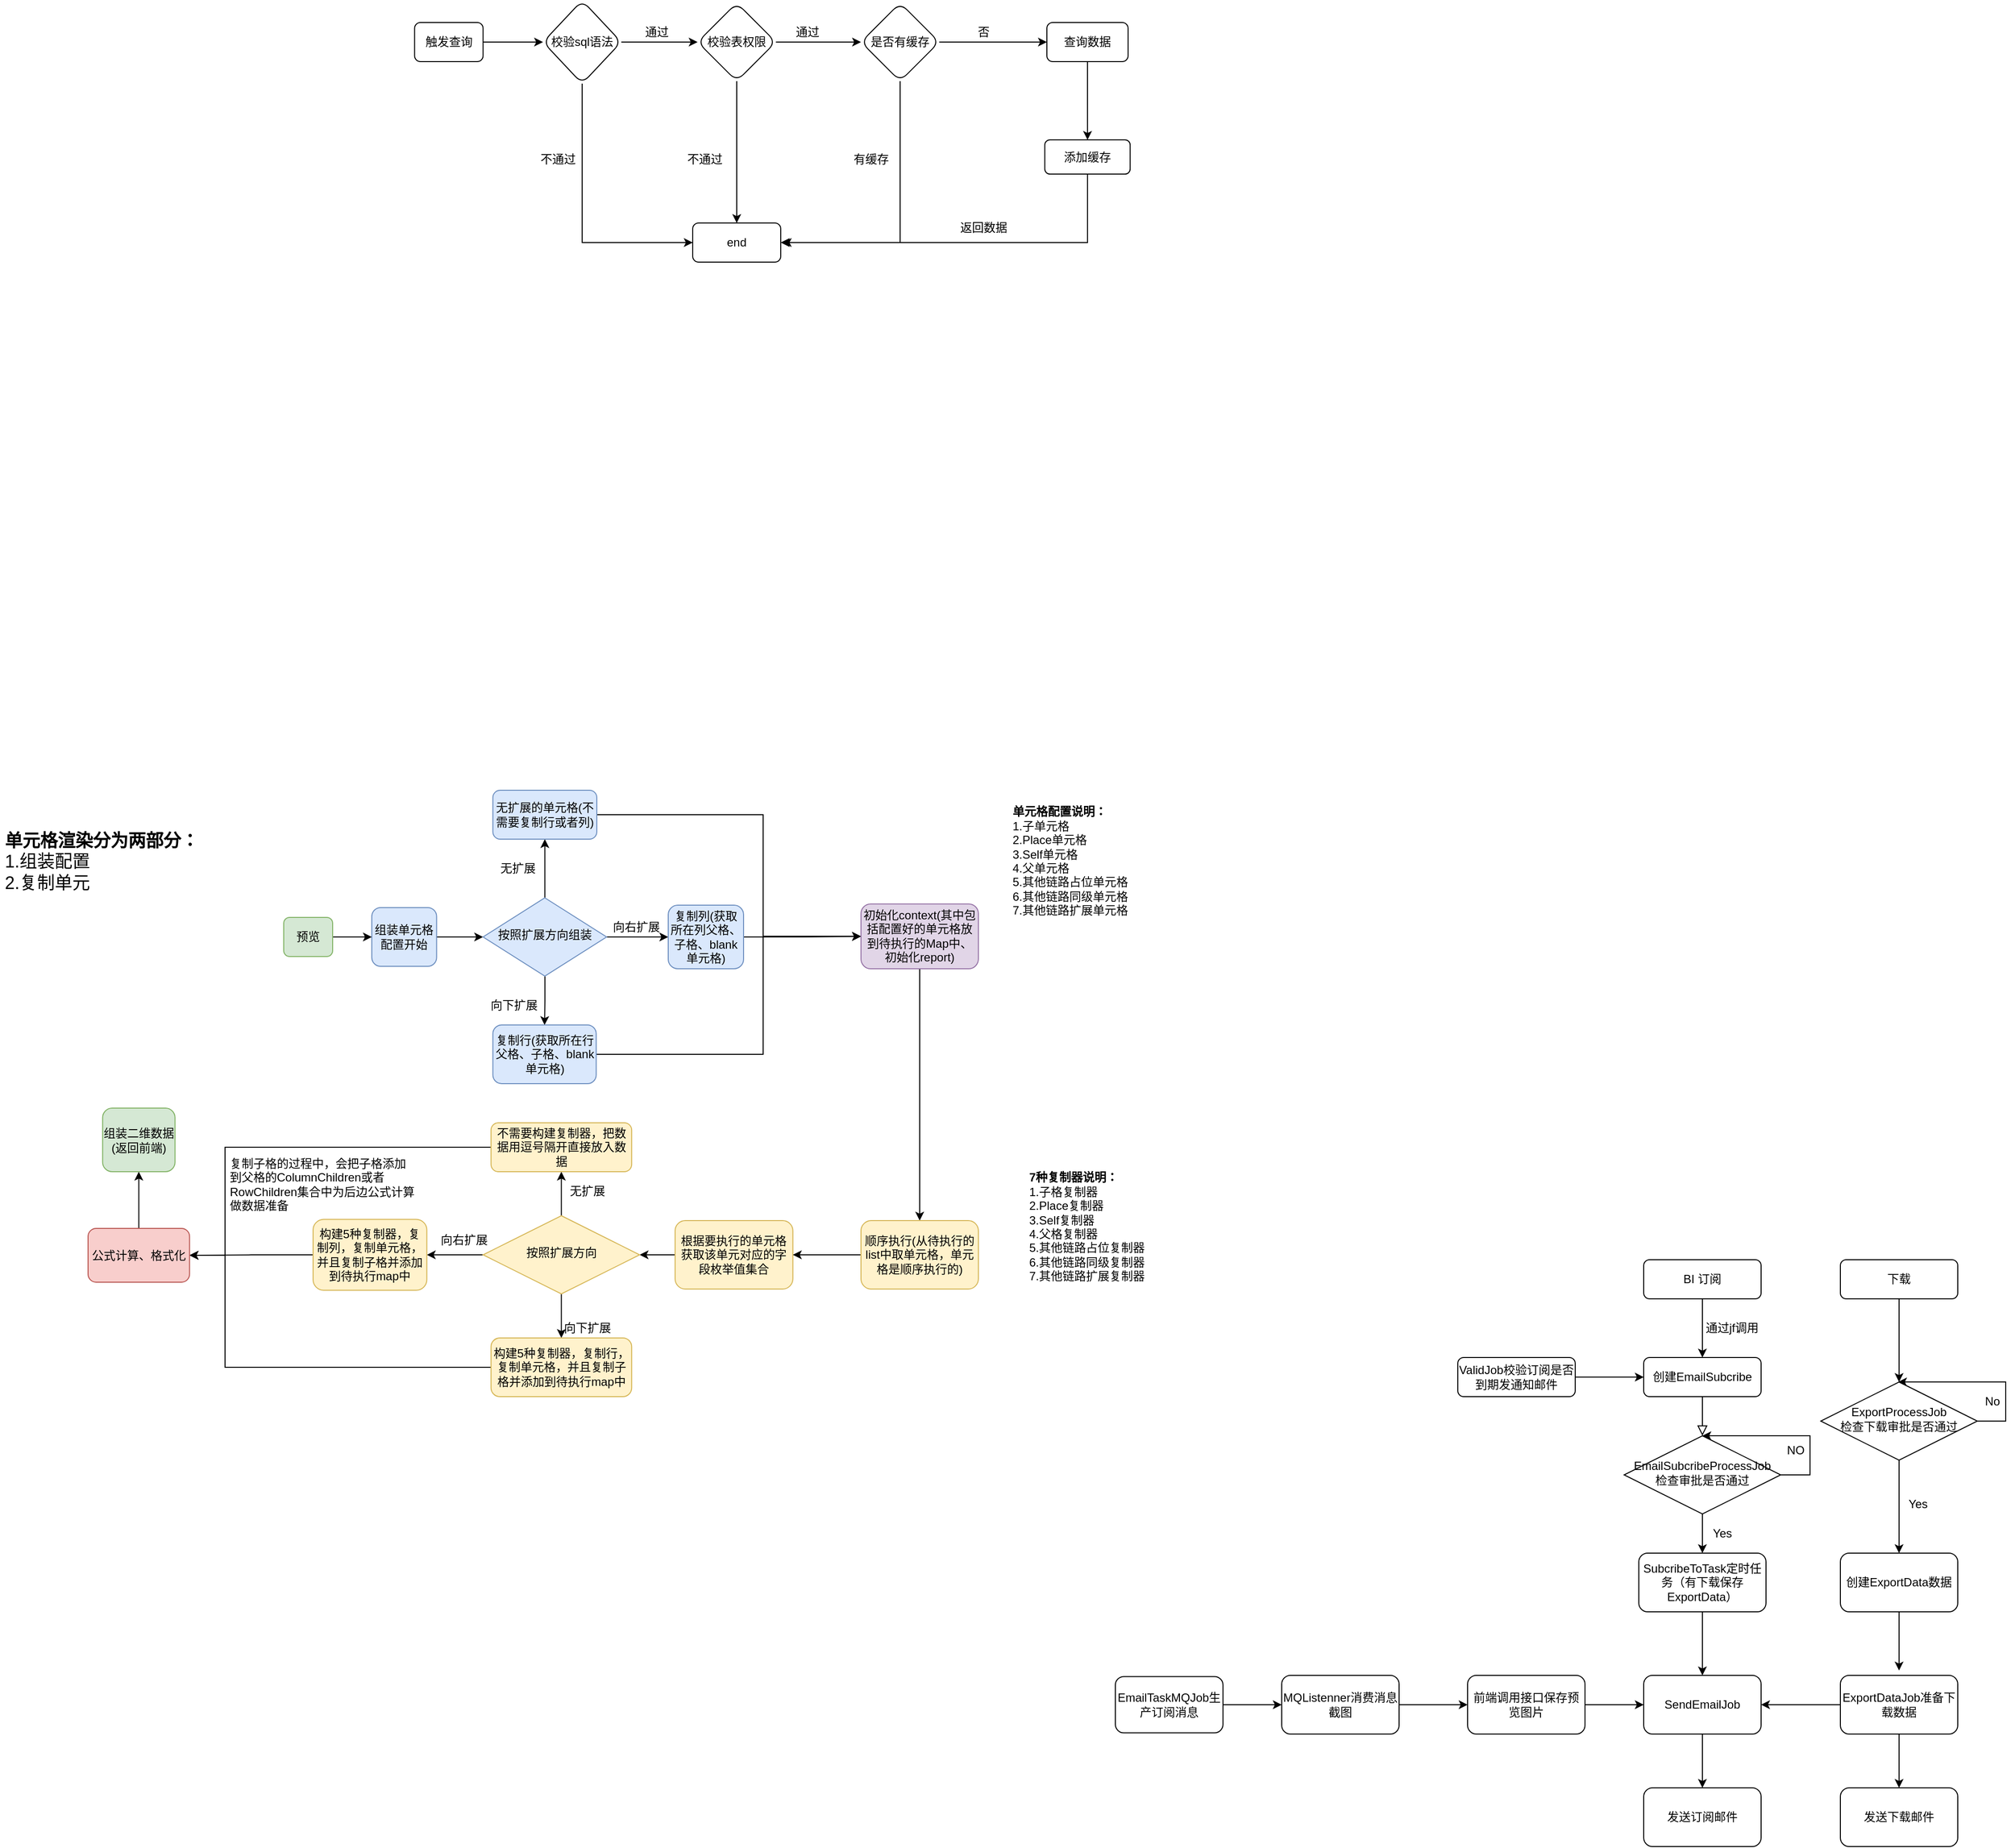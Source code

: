<mxfile version="21.0.10" type="github">
  <diagram id="C5RBs43oDa-KdzZeNtuy" name="Page-1">
    <mxGraphModel dx="3328" dy="3102" grid="1" gridSize="10" guides="1" tooltips="1" connect="1" arrows="1" fold="1" page="1" pageScale="1" pageWidth="827" pageHeight="1169" math="0" shadow="0">
      <root>
        <mxCell id="WIyWlLk6GJQsqaUBKTNV-0" />
        <mxCell id="WIyWlLk6GJQsqaUBKTNV-1" parent="WIyWlLk6GJQsqaUBKTNV-0" />
        <mxCell id="WIyWlLk6GJQsqaUBKTNV-2" value="" style="rounded=0;html=1;jettySize=auto;orthogonalLoop=1;fontSize=11;endArrow=block;endFill=0;endSize=8;strokeWidth=1;shadow=0;labelBackgroundColor=none;edgeStyle=orthogonalEdgeStyle;" parent="WIyWlLk6GJQsqaUBKTNV-1" source="WIyWlLk6GJQsqaUBKTNV-3" target="WIyWlLk6GJQsqaUBKTNV-10" edge="1">
          <mxGeometry relative="1" as="geometry" />
        </mxCell>
        <mxCell id="WIyWlLk6GJQsqaUBKTNV-3" value="创建EmailSubcribe" style="rounded=1;whiteSpace=wrap;html=1;fontSize=12;glass=0;strokeWidth=1;shadow=0;" parent="WIyWlLk6GJQsqaUBKTNV-1" vertex="1">
          <mxGeometry x="140" y="90" width="120" height="40" as="geometry" />
        </mxCell>
        <mxCell id="6DlBOUvUBX7mdSS2PFpk-38" style="edgeStyle=orthogonalEdgeStyle;rounded=0;orthogonalLoop=1;jettySize=auto;html=1;entryX=0;entryY=0.5;entryDx=0;entryDy=0;" parent="WIyWlLk6GJQsqaUBKTNV-1" source="WIyWlLk6GJQsqaUBKTNV-7" target="WIyWlLk6GJQsqaUBKTNV-11" edge="1">
          <mxGeometry relative="1" as="geometry" />
        </mxCell>
        <mxCell id="WIyWlLk6GJQsqaUBKTNV-7" value="EmailTaskMQJob生产订阅消息" style="rounded=1;whiteSpace=wrap;html=1;fontSize=12;glass=0;strokeWidth=1;shadow=0;" parent="WIyWlLk6GJQsqaUBKTNV-1" vertex="1">
          <mxGeometry x="-400" y="416.25" width="110" height="57.5" as="geometry" />
        </mxCell>
        <mxCell id="6DlBOUvUBX7mdSS2PFpk-15" style="edgeStyle=orthogonalEdgeStyle;rounded=0;orthogonalLoop=1;jettySize=auto;html=1;exitX=0.5;exitY=1;exitDx=0;exitDy=0;entryX=0.5;entryY=0;entryDx=0;entryDy=0;" parent="WIyWlLk6GJQsqaUBKTNV-1" source="WIyWlLk6GJQsqaUBKTNV-10" target="6DlBOUvUBX7mdSS2PFpk-8" edge="1">
          <mxGeometry relative="1" as="geometry" />
        </mxCell>
        <mxCell id="6DlBOUvUBX7mdSS2PFpk-17" style="edgeStyle=orthogonalEdgeStyle;rounded=0;orthogonalLoop=1;jettySize=auto;html=1;exitX=1;exitY=0.5;exitDx=0;exitDy=0;entryX=0.5;entryY=0;entryDx=0;entryDy=0;" parent="WIyWlLk6GJQsqaUBKTNV-1" source="WIyWlLk6GJQsqaUBKTNV-10" target="WIyWlLk6GJQsqaUBKTNV-10" edge="1">
          <mxGeometry relative="1" as="geometry">
            <mxPoint x="210" y="160" as="targetPoint" />
            <Array as="points">
              <mxPoint x="310" y="210" />
              <mxPoint x="310" y="170" />
            </Array>
          </mxGeometry>
        </mxCell>
        <mxCell id="WIyWlLk6GJQsqaUBKTNV-10" value="EmailSubcribeProcessJob&lt;br&gt;检查审批是否通过" style="rhombus;whiteSpace=wrap;html=1;shadow=0;fontFamily=Helvetica;fontSize=12;align=center;strokeWidth=1;spacing=6;spacingTop=-4;" parent="WIyWlLk6GJQsqaUBKTNV-1" vertex="1">
          <mxGeometry x="120" y="170" width="160" height="80" as="geometry" />
        </mxCell>
        <mxCell id="6DlBOUvUBX7mdSS2PFpk-39" style="edgeStyle=orthogonalEdgeStyle;rounded=0;orthogonalLoop=1;jettySize=auto;html=1;entryX=0;entryY=0.5;entryDx=0;entryDy=0;" parent="WIyWlLk6GJQsqaUBKTNV-1" source="WIyWlLk6GJQsqaUBKTNV-11" target="6DlBOUvUBX7mdSS2PFpk-25" edge="1">
          <mxGeometry relative="1" as="geometry" />
        </mxCell>
        <mxCell id="WIyWlLk6GJQsqaUBKTNV-11" value="MQListenner消费消息&lt;br&gt;截图" style="rounded=1;whiteSpace=wrap;html=1;fontSize=12;glass=0;strokeWidth=1;shadow=0;" parent="WIyWlLk6GJQsqaUBKTNV-1" vertex="1">
          <mxGeometry x="-230" y="415" width="120" height="60" as="geometry" />
        </mxCell>
        <mxCell id="6DlBOUvUBX7mdSS2PFpk-5" style="edgeStyle=orthogonalEdgeStyle;rounded=0;orthogonalLoop=1;jettySize=auto;html=1;exitX=0.5;exitY=1;exitDx=0;exitDy=0;entryX=0.5;entryY=0;entryDx=0;entryDy=0;" parent="WIyWlLk6GJQsqaUBKTNV-1" source="6DlBOUvUBX7mdSS2PFpk-1" target="WIyWlLk6GJQsqaUBKTNV-3" edge="1">
          <mxGeometry relative="1" as="geometry" />
        </mxCell>
        <mxCell id="6DlBOUvUBX7mdSS2PFpk-1" value="BI 订阅" style="rounded=1;whiteSpace=wrap;html=1;fontSize=12;glass=0;strokeWidth=1;shadow=0;" parent="WIyWlLk6GJQsqaUBKTNV-1" vertex="1">
          <mxGeometry x="140" y="-10" width="120" height="40" as="geometry" />
        </mxCell>
        <mxCell id="6DlBOUvUBX7mdSS2PFpk-6" value="通过jf调用" style="text;html=1;align=center;verticalAlign=middle;resizable=0;points=[];autosize=1;strokeColor=none;" parent="WIyWlLk6GJQsqaUBKTNV-1" vertex="1">
          <mxGeometry x="195" y="50" width="70" height="20" as="geometry" />
        </mxCell>
        <mxCell id="6DlBOUvUBX7mdSS2PFpk-44" style="edgeStyle=orthogonalEdgeStyle;rounded=0;orthogonalLoop=1;jettySize=auto;html=1;exitX=0.5;exitY=1;exitDx=0;exitDy=0;entryX=0.5;entryY=0;entryDx=0;entryDy=0;" parent="WIyWlLk6GJQsqaUBKTNV-1" source="6DlBOUvUBX7mdSS2PFpk-8" target="6DlBOUvUBX7mdSS2PFpk-22" edge="1">
          <mxGeometry relative="1" as="geometry" />
        </mxCell>
        <mxCell id="6DlBOUvUBX7mdSS2PFpk-8" value="SubcribeToTask定时任务（有下载保存ExportData）" style="rounded=1;whiteSpace=wrap;html=1;fontSize=12;glass=0;strokeWidth=1;shadow=0;" parent="WIyWlLk6GJQsqaUBKTNV-1" vertex="1">
          <mxGeometry x="135" y="290" width="130" height="60" as="geometry" />
        </mxCell>
        <mxCell id="6DlBOUvUBX7mdSS2PFpk-16" value="Yes" style="text;html=1;align=center;verticalAlign=middle;resizable=0;points=[];autosize=1;strokeColor=none;" parent="WIyWlLk6GJQsqaUBKTNV-1" vertex="1">
          <mxGeometry x="205" y="260" width="30" height="20" as="geometry" />
        </mxCell>
        <mxCell id="6DlBOUvUBX7mdSS2PFpk-18" value="NO" style="text;html=1;align=center;verticalAlign=middle;resizable=0;points=[];autosize=1;strokeColor=none;" parent="WIyWlLk6GJQsqaUBKTNV-1" vertex="1">
          <mxGeometry x="280" y="175" width="30" height="20" as="geometry" />
        </mxCell>
        <mxCell id="6DlBOUvUBX7mdSS2PFpk-20" value="发送订阅邮件" style="rounded=1;whiteSpace=wrap;html=1;" parent="WIyWlLk6GJQsqaUBKTNV-1" vertex="1">
          <mxGeometry x="140" y="530" width="120" height="60" as="geometry" />
        </mxCell>
        <mxCell id="6DlBOUvUBX7mdSS2PFpk-47" style="edgeStyle=orthogonalEdgeStyle;rounded=0;orthogonalLoop=1;jettySize=auto;html=1;exitX=0.5;exitY=1;exitDx=0;exitDy=0;" parent="WIyWlLk6GJQsqaUBKTNV-1" source="6DlBOUvUBX7mdSS2PFpk-22" target="6DlBOUvUBX7mdSS2PFpk-20" edge="1">
          <mxGeometry relative="1" as="geometry" />
        </mxCell>
        <mxCell id="6DlBOUvUBX7mdSS2PFpk-22" value="SendEmailJob" style="rounded=1;whiteSpace=wrap;html=1;" parent="WIyWlLk6GJQsqaUBKTNV-1" vertex="1">
          <mxGeometry x="140" y="415" width="120" height="60" as="geometry" />
        </mxCell>
        <mxCell id="6DlBOUvUBX7mdSS2PFpk-46" style="edgeStyle=orthogonalEdgeStyle;rounded=0;orthogonalLoop=1;jettySize=auto;html=1;entryX=1;entryY=0.5;entryDx=0;entryDy=0;" parent="WIyWlLk6GJQsqaUBKTNV-1" source="6DlBOUvUBX7mdSS2PFpk-24" target="6DlBOUvUBX7mdSS2PFpk-22" edge="1">
          <mxGeometry relative="1" as="geometry" />
        </mxCell>
        <mxCell id="6DlBOUvUBX7mdSS2PFpk-75" style="edgeStyle=orthogonalEdgeStyle;rounded=0;orthogonalLoop=1;jettySize=auto;html=1;entryX=0.5;entryY=0;entryDx=0;entryDy=0;" parent="WIyWlLk6GJQsqaUBKTNV-1" source="6DlBOUvUBX7mdSS2PFpk-24" target="6DlBOUvUBX7mdSS2PFpk-74" edge="1">
          <mxGeometry relative="1" as="geometry" />
        </mxCell>
        <mxCell id="6DlBOUvUBX7mdSS2PFpk-24" value="ExportDataJob准备下载数据" style="rounded=1;whiteSpace=wrap;html=1;" parent="WIyWlLk6GJQsqaUBKTNV-1" vertex="1">
          <mxGeometry x="341" y="415" width="120" height="60" as="geometry" />
        </mxCell>
        <mxCell id="6DlBOUvUBX7mdSS2PFpk-45" style="edgeStyle=orthogonalEdgeStyle;rounded=0;orthogonalLoop=1;jettySize=auto;html=1;exitX=1;exitY=0.5;exitDx=0;exitDy=0;entryX=0;entryY=0.5;entryDx=0;entryDy=0;" parent="WIyWlLk6GJQsqaUBKTNV-1" source="6DlBOUvUBX7mdSS2PFpk-25" target="6DlBOUvUBX7mdSS2PFpk-22" edge="1">
          <mxGeometry relative="1" as="geometry" />
        </mxCell>
        <mxCell id="6DlBOUvUBX7mdSS2PFpk-25" value="前端调用接口保存预览图片" style="rounded=1;whiteSpace=wrap;html=1;" parent="WIyWlLk6GJQsqaUBKTNV-1" vertex="1">
          <mxGeometry x="-40" y="415" width="120" height="60" as="geometry" />
        </mxCell>
        <mxCell id="6DlBOUvUBX7mdSS2PFpk-37" style="edgeStyle=orthogonalEdgeStyle;rounded=0;orthogonalLoop=1;jettySize=auto;html=1;entryX=0;entryY=0.5;entryDx=0;entryDy=0;" parent="WIyWlLk6GJQsqaUBKTNV-1" source="6DlBOUvUBX7mdSS2PFpk-36" target="WIyWlLk6GJQsqaUBKTNV-3" edge="1">
          <mxGeometry relative="1" as="geometry" />
        </mxCell>
        <mxCell id="6DlBOUvUBX7mdSS2PFpk-36" value="ValidJob校验订阅是否到期发通知邮件" style="rounded=1;whiteSpace=wrap;html=1;" parent="WIyWlLk6GJQsqaUBKTNV-1" vertex="1">
          <mxGeometry x="-50" y="90" width="120" height="40" as="geometry" />
        </mxCell>
        <mxCell id="NdgNbe7IbOkZQ9Q6po2j-65" value="" style="edgeStyle=orthogonalEdgeStyle;rounded=0;orthogonalLoop=1;jettySize=auto;html=1;" parent="WIyWlLk6GJQsqaUBKTNV-1" source="6DlBOUvUBX7mdSS2PFpk-48" target="NdgNbe7IbOkZQ9Q6po2j-6" edge="1">
          <mxGeometry relative="1" as="geometry" />
        </mxCell>
        <mxCell id="6DlBOUvUBX7mdSS2PFpk-48" value="组装单元格配置开始" style="rounded=1;whiteSpace=wrap;html=1;fontSize=12;glass=0;strokeWidth=1;shadow=0;fillColor=#dae8fc;strokeColor=#6c8ebf;" parent="WIyWlLk6GJQsqaUBKTNV-1" vertex="1">
          <mxGeometry x="-1160" y="-370" width="66.25" height="60" as="geometry" />
        </mxCell>
        <mxCell id="NdgNbe7IbOkZQ9Q6po2j-37" value="" style="edgeStyle=orthogonalEdgeStyle;rounded=0;orthogonalLoop=1;jettySize=auto;html=1;" parent="WIyWlLk6GJQsqaUBKTNV-1" source="6DlBOUvUBX7mdSS2PFpk-57" target="NdgNbe7IbOkZQ9Q6po2j-34" edge="1">
          <mxGeometry relative="1" as="geometry" />
        </mxCell>
        <mxCell id="6DlBOUvUBX7mdSS2PFpk-57" value="根据要执行的单元格获取该单元对应的字段枚举值集合" style="rounded=1;whiteSpace=wrap;html=1;fillColor=#fff2cc;strokeColor=#d6b656;" parent="WIyWlLk6GJQsqaUBKTNV-1" vertex="1">
          <mxGeometry x="-850" y="-50" width="120.38" height="70" as="geometry" />
        </mxCell>
        <mxCell id="6DlBOUvUBX7mdSS2PFpk-82" style="edgeStyle=orthogonalEdgeStyle;rounded=0;orthogonalLoop=1;jettySize=auto;html=1;exitX=0.5;exitY=1;exitDx=0;exitDy=0;entryX=0.5;entryY=0;entryDx=0;entryDy=0;" parent="WIyWlLk6GJQsqaUBKTNV-1" source="6DlBOUvUBX7mdSS2PFpk-72" target="6DlBOUvUBX7mdSS2PFpk-79" edge="1">
          <mxGeometry relative="1" as="geometry" />
        </mxCell>
        <mxCell id="6DlBOUvUBX7mdSS2PFpk-72" value="下载" style="rounded=1;whiteSpace=wrap;html=1;fontSize=12;glass=0;strokeWidth=1;shadow=0;" parent="WIyWlLk6GJQsqaUBKTNV-1" vertex="1">
          <mxGeometry x="341" y="-10" width="120" height="40" as="geometry" />
        </mxCell>
        <mxCell id="6DlBOUvUBX7mdSS2PFpk-74" value="发送下载邮件" style="rounded=1;whiteSpace=wrap;html=1;" parent="WIyWlLk6GJQsqaUBKTNV-1" vertex="1">
          <mxGeometry x="341" y="530" width="120" height="60" as="geometry" />
        </mxCell>
        <mxCell id="6DlBOUvUBX7mdSS2PFpk-78" style="edgeStyle=orthogonalEdgeStyle;rounded=0;orthogonalLoop=1;jettySize=auto;html=1;" parent="WIyWlLk6GJQsqaUBKTNV-1" source="6DlBOUvUBX7mdSS2PFpk-76" edge="1">
          <mxGeometry relative="1" as="geometry">
            <mxPoint x="401.0" y="410" as="targetPoint" />
          </mxGeometry>
        </mxCell>
        <mxCell id="6DlBOUvUBX7mdSS2PFpk-76" value="创建ExportData数据" style="rounded=1;whiteSpace=wrap;html=1;" parent="WIyWlLk6GJQsqaUBKTNV-1" vertex="1">
          <mxGeometry x="341" y="290" width="120" height="60" as="geometry" />
        </mxCell>
        <mxCell id="6DlBOUvUBX7mdSS2PFpk-80" style="edgeStyle=orthogonalEdgeStyle;rounded=0;orthogonalLoop=1;jettySize=auto;html=1;exitX=0.5;exitY=1;exitDx=0;exitDy=0;entryX=0.5;entryY=0;entryDx=0;entryDy=0;" parent="WIyWlLk6GJQsqaUBKTNV-1" source="6DlBOUvUBX7mdSS2PFpk-79" target="6DlBOUvUBX7mdSS2PFpk-76" edge="1">
          <mxGeometry relative="1" as="geometry" />
        </mxCell>
        <mxCell id="6DlBOUvUBX7mdSS2PFpk-79" value="ExportProcessJob&lt;br&gt;检查下载审批是否通过" style="rhombus;whiteSpace=wrap;html=1;shadow=0;fontFamily=Helvetica;fontSize=12;align=center;strokeWidth=1;spacing=6;spacingTop=-4;" parent="WIyWlLk6GJQsqaUBKTNV-1" vertex="1">
          <mxGeometry x="321" y="115" width="160" height="80" as="geometry" />
        </mxCell>
        <mxCell id="6DlBOUvUBX7mdSS2PFpk-81" value="Yes" style="text;html=1;align=center;verticalAlign=middle;resizable=0;points=[];autosize=1;strokeColor=none;" parent="WIyWlLk6GJQsqaUBKTNV-1" vertex="1">
          <mxGeometry x="405" y="230" width="30" height="20" as="geometry" />
        </mxCell>
        <mxCell id="6DlBOUvUBX7mdSS2PFpk-86" style="edgeStyle=orthogonalEdgeStyle;rounded=0;orthogonalLoop=1;jettySize=auto;html=1;exitX=1;exitY=0.5;exitDx=0;exitDy=0;entryX=0.5;entryY=0;entryDx=0;entryDy=0;" parent="WIyWlLk6GJQsqaUBKTNV-1" edge="1">
          <mxGeometry relative="1" as="geometry">
            <mxPoint x="400" y="115" as="targetPoint" />
            <mxPoint x="480" y="155" as="sourcePoint" />
            <Array as="points">
              <mxPoint x="510" y="155" />
              <mxPoint x="510" y="115" />
            </Array>
          </mxGeometry>
        </mxCell>
        <mxCell id="6DlBOUvUBX7mdSS2PFpk-87" value="No" style="text;html=1;align=center;verticalAlign=middle;resizable=0;points=[];autosize=1;strokeColor=none;" parent="WIyWlLk6GJQsqaUBKTNV-1" vertex="1">
          <mxGeometry x="481" y="125" width="30" height="20" as="geometry" />
        </mxCell>
        <mxCell id="NdgNbe7IbOkZQ9Q6po2j-64" style="edgeStyle=orthogonalEdgeStyle;rounded=0;orthogonalLoop=1;jettySize=auto;html=1;entryX=0;entryY=0.5;entryDx=0;entryDy=0;" parent="WIyWlLk6GJQsqaUBKTNV-1" source="NdgNbe7IbOkZQ9Q6po2j-0" target="6DlBOUvUBX7mdSS2PFpk-48" edge="1">
          <mxGeometry relative="1" as="geometry" />
        </mxCell>
        <mxCell id="NdgNbe7IbOkZQ9Q6po2j-0" value="预览" style="rounded=1;whiteSpace=wrap;html=1;fontSize=12;glass=0;strokeWidth=1;shadow=0;fillColor=#d5e8d4;strokeColor=#82b366;" parent="WIyWlLk6GJQsqaUBKTNV-1" vertex="1">
          <mxGeometry x="-1250" y="-360" width="50" height="40" as="geometry" />
        </mxCell>
        <mxCell id="NdgNbe7IbOkZQ9Q6po2j-8" style="edgeStyle=orthogonalEdgeStyle;rounded=0;orthogonalLoop=1;jettySize=auto;html=1;exitX=1;exitY=0.5;exitDx=0;exitDy=0;" parent="WIyWlLk6GJQsqaUBKTNV-1" source="NdgNbe7IbOkZQ9Q6po2j-6" target="NdgNbe7IbOkZQ9Q6po2j-7" edge="1">
          <mxGeometry relative="1" as="geometry" />
        </mxCell>
        <mxCell id="NdgNbe7IbOkZQ9Q6po2j-11" value="" style="edgeStyle=orthogonalEdgeStyle;rounded=0;orthogonalLoop=1;jettySize=auto;html=1;" parent="WIyWlLk6GJQsqaUBKTNV-1" source="NdgNbe7IbOkZQ9Q6po2j-6" target="NdgNbe7IbOkZQ9Q6po2j-10" edge="1">
          <mxGeometry relative="1" as="geometry" />
        </mxCell>
        <mxCell id="NdgNbe7IbOkZQ9Q6po2j-66" value="" style="edgeStyle=orthogonalEdgeStyle;rounded=0;orthogonalLoop=1;jettySize=auto;html=1;" parent="WIyWlLk6GJQsqaUBKTNV-1" source="NdgNbe7IbOkZQ9Q6po2j-6" target="NdgNbe7IbOkZQ9Q6po2j-59" edge="1">
          <mxGeometry relative="1" as="geometry" />
        </mxCell>
        <mxCell id="NdgNbe7IbOkZQ9Q6po2j-6" value="按照扩展方向组装" style="rhombus;whiteSpace=wrap;html=1;shadow=0;fontFamily=Helvetica;fontSize=12;align=center;strokeWidth=1;spacing=6;spacingTop=-4;fillColor=#dae8fc;strokeColor=#6c8ebf;" parent="WIyWlLk6GJQsqaUBKTNV-1" vertex="1">
          <mxGeometry x="-1046.25" y="-380" width="126.25" height="80" as="geometry" />
        </mxCell>
        <mxCell id="NdgNbe7IbOkZQ9Q6po2j-67" value="" style="edgeStyle=orthogonalEdgeStyle;rounded=0;orthogonalLoop=1;jettySize=auto;html=1;" parent="WIyWlLk6GJQsqaUBKTNV-1" source="NdgNbe7IbOkZQ9Q6po2j-7" target="NdgNbe7IbOkZQ9Q6po2j-31" edge="1">
          <mxGeometry relative="1" as="geometry" />
        </mxCell>
        <mxCell id="NdgNbe7IbOkZQ9Q6po2j-7" value="复制列(获取所在列父格、子格、blank单元格)" style="rounded=1;whiteSpace=wrap;html=1;fontSize=12;glass=0;strokeWidth=1;shadow=0;fillColor=#dae8fc;strokeColor=#6c8ebf;" parent="WIyWlLk6GJQsqaUBKTNV-1" vertex="1">
          <mxGeometry x="-857" y="-372.5" width="77" height="65" as="geometry" />
        </mxCell>
        <mxCell id="NdgNbe7IbOkZQ9Q6po2j-9" value="向右扩展" style="text;html=1;align=center;verticalAlign=middle;resizable=0;points=[];autosize=1;strokeColor=none;" parent="WIyWlLk6GJQsqaUBKTNV-1" vertex="1">
          <mxGeometry x="-920" y="-360" width="60" height="20" as="geometry" />
        </mxCell>
        <mxCell id="NdgNbe7IbOkZQ9Q6po2j-69" style="edgeStyle=orthogonalEdgeStyle;rounded=0;orthogonalLoop=1;jettySize=auto;html=1;entryX=0;entryY=0.5;entryDx=0;entryDy=0;" parent="WIyWlLk6GJQsqaUBKTNV-1" source="NdgNbe7IbOkZQ9Q6po2j-10" target="NdgNbe7IbOkZQ9Q6po2j-31" edge="1">
          <mxGeometry relative="1" as="geometry">
            <Array as="points">
              <mxPoint x="-760" y="-220" />
              <mxPoint x="-760" y="-341" />
            </Array>
          </mxGeometry>
        </mxCell>
        <mxCell id="NdgNbe7IbOkZQ9Q6po2j-10" value="复制行(获取所在行父格、子格、blank单元格)" style="rounded=1;whiteSpace=wrap;html=1;fontSize=12;glass=0;strokeWidth=1;shadow=0;fillColor=#dae8fc;strokeColor=#6c8ebf;" parent="WIyWlLk6GJQsqaUBKTNV-1" vertex="1">
          <mxGeometry x="-1036.25" y="-250" width="105.62" height="60" as="geometry" />
        </mxCell>
        <mxCell id="NdgNbe7IbOkZQ9Q6po2j-12" value="向下扩展" style="text;html=1;align=center;verticalAlign=middle;resizable=0;points=[];autosize=1;strokeColor=none;" parent="WIyWlLk6GJQsqaUBKTNV-1" vertex="1">
          <mxGeometry x="-1045" y="-280" width="60" height="20" as="geometry" />
        </mxCell>
        <mxCell id="NdgNbe7IbOkZQ9Q6po2j-28" value="&lt;br&gt;&lt;b&gt;7种复制器说明：&lt;/b&gt;&lt;br&gt;1.子格复制器&lt;br&gt;2.Place复制器&lt;br&gt;3.Self复制器&lt;br&gt;4.父格复制器&lt;br&gt;5.其他链路占位复制器&lt;br&gt;6.其他链路同级复制器&lt;br&gt;7.其他链路扩展复制器" style="text;html=1;strokeColor=none;fillColor=none;spacing=5;spacingTop=-20;whiteSpace=wrap;overflow=hidden;rounded=0;" parent="WIyWlLk6GJQsqaUBKTNV-1" vertex="1">
          <mxGeometry x="-493" y="-105" width="159.62" height="120" as="geometry" />
        </mxCell>
        <mxCell id="NdgNbe7IbOkZQ9Q6po2j-29" value="&lt;br&gt;&lt;b&gt;单元格配置说明：&lt;/b&gt;&lt;br&gt;1.子单元格&lt;br style=&quot;border-color: var(--border-color);&quot;&gt;2.Place单元格&lt;br style=&quot;border-color: var(--border-color);&quot;&gt;3.Self单元格&lt;br style=&quot;border-color: var(--border-color);&quot;&gt;4.父单元格&lt;br style=&quot;border-color: var(--border-color);&quot;&gt;5.其他链路占位单元格&lt;br style=&quot;border-color: var(--border-color);&quot;&gt;6.其他链路同级单元格&lt;br style=&quot;border-color: var(--border-color);&quot;&gt;7.其他链路扩展单元格" style="text;html=1;strokeColor=none;fillColor=none;spacing=5;spacingTop=-20;whiteSpace=wrap;overflow=hidden;rounded=0;" parent="WIyWlLk6GJQsqaUBKTNV-1" vertex="1">
          <mxGeometry x="-510" y="-478.75" width="240" height="130" as="geometry" />
        </mxCell>
        <mxCell id="NdgNbe7IbOkZQ9Q6po2j-86" style="edgeStyle=orthogonalEdgeStyle;rounded=0;orthogonalLoop=1;jettySize=auto;html=1;entryX=0.5;entryY=0;entryDx=0;entryDy=0;" parent="WIyWlLk6GJQsqaUBKTNV-1" source="NdgNbe7IbOkZQ9Q6po2j-31" target="NdgNbe7IbOkZQ9Q6po2j-35" edge="1">
          <mxGeometry relative="1" as="geometry" />
        </mxCell>
        <mxCell id="NdgNbe7IbOkZQ9Q6po2j-31" value="初始化context(其中包括配置好的单元格放到待执行的Map中、初始化report)" style="rounded=1;whiteSpace=wrap;html=1;fontSize=12;glass=0;strokeWidth=1;shadow=0;fillColor=#e1d5e7;strokeColor=#9673a6;" parent="WIyWlLk6GJQsqaUBKTNV-1" vertex="1">
          <mxGeometry x="-660" y="-373.75" width="120" height="66.25" as="geometry" />
        </mxCell>
        <mxCell id="NdgNbe7IbOkZQ9Q6po2j-43" value="" style="edgeStyle=orthogonalEdgeStyle;rounded=0;orthogonalLoop=1;jettySize=auto;html=1;" parent="WIyWlLk6GJQsqaUBKTNV-1" source="NdgNbe7IbOkZQ9Q6po2j-34" target="NdgNbe7IbOkZQ9Q6po2j-41" edge="1">
          <mxGeometry relative="1" as="geometry" />
        </mxCell>
        <mxCell id="NdgNbe7IbOkZQ9Q6po2j-73" value="" style="edgeStyle=orthogonalEdgeStyle;rounded=0;orthogonalLoop=1;jettySize=auto;html=1;" parent="WIyWlLk6GJQsqaUBKTNV-1" source="NdgNbe7IbOkZQ9Q6po2j-34" target="NdgNbe7IbOkZQ9Q6po2j-44" edge="1">
          <mxGeometry relative="1" as="geometry" />
        </mxCell>
        <mxCell id="NdgNbe7IbOkZQ9Q6po2j-74" value="" style="edgeStyle=orthogonalEdgeStyle;rounded=0;orthogonalLoop=1;jettySize=auto;html=1;" parent="WIyWlLk6GJQsqaUBKTNV-1" source="NdgNbe7IbOkZQ9Q6po2j-34" target="NdgNbe7IbOkZQ9Q6po2j-39" edge="1">
          <mxGeometry relative="1" as="geometry" />
        </mxCell>
        <mxCell id="NdgNbe7IbOkZQ9Q6po2j-34" value="按照扩展方向" style="rhombus;whiteSpace=wrap;html=1;shadow=0;fontFamily=Helvetica;fontSize=12;align=center;strokeWidth=1;spacing=6;spacingTop=-4;fillColor=#fff2cc;strokeColor=#d6b656;" parent="WIyWlLk6GJQsqaUBKTNV-1" vertex="1">
          <mxGeometry x="-1046.25" y="-55" width="160" height="80" as="geometry" />
        </mxCell>
        <mxCell id="NdgNbe7IbOkZQ9Q6po2j-36" value="" style="edgeStyle=orthogonalEdgeStyle;rounded=0;orthogonalLoop=1;jettySize=auto;html=1;" parent="WIyWlLk6GJQsqaUBKTNV-1" source="NdgNbe7IbOkZQ9Q6po2j-35" target="6DlBOUvUBX7mdSS2PFpk-57" edge="1">
          <mxGeometry relative="1" as="geometry" />
        </mxCell>
        <mxCell id="NdgNbe7IbOkZQ9Q6po2j-35" value="顺序执行(从待执行的list中取单元格，单元格是顺序执行的)" style="rounded=1;whiteSpace=wrap;html=1;fillColor=#fff2cc;strokeColor=#d6b656;" parent="WIyWlLk6GJQsqaUBKTNV-1" vertex="1">
          <mxGeometry x="-660" y="-50" width="120" height="70" as="geometry" />
        </mxCell>
        <mxCell id="NdgNbe7IbOkZQ9Q6po2j-79" style="edgeStyle=orthogonalEdgeStyle;rounded=0;orthogonalLoop=1;jettySize=auto;html=1;entryX=1;entryY=0.5;entryDx=0;entryDy=0;" parent="WIyWlLk6GJQsqaUBKTNV-1" source="NdgNbe7IbOkZQ9Q6po2j-39" target="NdgNbe7IbOkZQ9Q6po2j-48" edge="1">
          <mxGeometry relative="1" as="geometry" />
        </mxCell>
        <mxCell id="NdgNbe7IbOkZQ9Q6po2j-39" value="构建5种复制器，复制列，复制单元格，并且复制子格并添加到待执行map中" style="rounded=1;whiteSpace=wrap;html=1;fillColor=#fff2cc;strokeColor=#d6b656;" parent="WIyWlLk6GJQsqaUBKTNV-1" vertex="1">
          <mxGeometry x="-1220" y="-51.25" width="116.25" height="72.5" as="geometry" />
        </mxCell>
        <mxCell id="NdgNbe7IbOkZQ9Q6po2j-40" value="向右扩展" style="text;html=1;align=center;verticalAlign=middle;resizable=0;points=[];autosize=1;strokeColor=none;" parent="WIyWlLk6GJQsqaUBKTNV-1" vertex="1">
          <mxGeometry x="-1096.25" y="-40" width="60" height="20" as="geometry" />
        </mxCell>
        <mxCell id="NdgNbe7IbOkZQ9Q6po2j-83" style="edgeStyle=orthogonalEdgeStyle;rounded=0;orthogonalLoop=1;jettySize=auto;html=1;entryX=1;entryY=0.5;entryDx=0;entryDy=0;" parent="WIyWlLk6GJQsqaUBKTNV-1" source="NdgNbe7IbOkZQ9Q6po2j-41" target="NdgNbe7IbOkZQ9Q6po2j-48" edge="1">
          <mxGeometry relative="1" as="geometry">
            <mxPoint x="-1310" y="-10" as="targetPoint" />
            <Array as="points">
              <mxPoint x="-1310" y="100" />
              <mxPoint x="-1310" y="-14" />
            </Array>
          </mxGeometry>
        </mxCell>
        <mxCell id="NdgNbe7IbOkZQ9Q6po2j-41" value="构建5种复制器，复制行，复制单元格，并且复制子格并添加到待执行map中" style="rounded=1;whiteSpace=wrap;html=1;fillColor=#fff2cc;strokeColor=#d6b656;" parent="WIyWlLk6GJQsqaUBKTNV-1" vertex="1">
          <mxGeometry x="-1038.13" y="70" width="143.75" height="60" as="geometry" />
        </mxCell>
        <mxCell id="NdgNbe7IbOkZQ9Q6po2j-84" style="edgeStyle=orthogonalEdgeStyle;rounded=0;orthogonalLoop=1;jettySize=auto;html=1;entryX=1;entryY=0.5;entryDx=0;entryDy=0;" parent="WIyWlLk6GJQsqaUBKTNV-1" source="NdgNbe7IbOkZQ9Q6po2j-44" target="NdgNbe7IbOkZQ9Q6po2j-48" edge="1">
          <mxGeometry relative="1" as="geometry">
            <Array as="points">
              <mxPoint x="-1310" y="-125" />
              <mxPoint x="-1310" y="-14" />
            </Array>
          </mxGeometry>
        </mxCell>
        <mxCell id="NdgNbe7IbOkZQ9Q6po2j-44" value="不需要构建复制器，把数据用逗号隔开直接放入数据" style="rounded=1;whiteSpace=wrap;html=1;fillColor=#fff2cc;strokeColor=#d6b656;" parent="WIyWlLk6GJQsqaUBKTNV-1" vertex="1">
          <mxGeometry x="-1038.13" y="-150" width="143.75" height="50" as="geometry" />
        </mxCell>
        <mxCell id="NdgNbe7IbOkZQ9Q6po2j-46" value="无扩展" style="text;html=1;align=center;verticalAlign=middle;resizable=0;points=[];autosize=1;strokeColor=none;" parent="WIyWlLk6GJQsqaUBKTNV-1" vertex="1">
          <mxGeometry x="-965" y="-90" width="50" height="20" as="geometry" />
        </mxCell>
        <mxCell id="NdgNbe7IbOkZQ9Q6po2j-47" value="向下扩展" style="text;html=1;align=center;verticalAlign=middle;resizable=0;points=[];autosize=1;strokeColor=none;" parent="WIyWlLk6GJQsqaUBKTNV-1" vertex="1">
          <mxGeometry x="-970" y="50" width="60" height="20" as="geometry" />
        </mxCell>
        <mxCell id="NdgNbe7IbOkZQ9Q6po2j-78" value="" style="edgeStyle=orthogonalEdgeStyle;rounded=0;orthogonalLoop=1;jettySize=auto;html=1;" parent="WIyWlLk6GJQsqaUBKTNV-1" source="NdgNbe7IbOkZQ9Q6po2j-48" target="NdgNbe7IbOkZQ9Q6po2j-56" edge="1">
          <mxGeometry relative="1" as="geometry" />
        </mxCell>
        <mxCell id="NdgNbe7IbOkZQ9Q6po2j-48" value="公式计算、格式化" style="rounded=1;whiteSpace=wrap;html=1;fillColor=#f8cecc;strokeColor=#b85450;" parent="WIyWlLk6GJQsqaUBKTNV-1" vertex="1">
          <mxGeometry x="-1450" y="-42" width="103.75" height="55" as="geometry" />
        </mxCell>
        <mxCell id="NdgNbe7IbOkZQ9Q6po2j-55" value="复制子格的过程中，会把子格添加到父格的ColumnChildren或者RowChildren集合中为后边公式计算做数据准备" style="text;html=1;strokeColor=none;fillColor=none;spacing=5;spacingTop=-20;whiteSpace=wrap;overflow=hidden;rounded=0;" parent="WIyWlLk6GJQsqaUBKTNV-1" vertex="1">
          <mxGeometry x="-1310" y="-105" width="197" height="50" as="geometry" />
        </mxCell>
        <mxCell id="NdgNbe7IbOkZQ9Q6po2j-56" value="组装二维数据(返回前端)" style="rounded=1;whiteSpace=wrap;html=1;fillColor=#d5e8d4;strokeColor=#82b366;" parent="WIyWlLk6GJQsqaUBKTNV-1" vertex="1">
          <mxGeometry x="-1435.12" y="-165" width="74" height="65" as="geometry" />
        </mxCell>
        <mxCell id="NdgNbe7IbOkZQ9Q6po2j-68" style="edgeStyle=orthogonalEdgeStyle;rounded=0;orthogonalLoop=1;jettySize=auto;html=1;entryX=0;entryY=0.5;entryDx=0;entryDy=0;" parent="WIyWlLk6GJQsqaUBKTNV-1" source="NdgNbe7IbOkZQ9Q6po2j-59" target="NdgNbe7IbOkZQ9Q6po2j-31" edge="1">
          <mxGeometry relative="1" as="geometry">
            <mxPoint x="-750" y="-410" as="targetPoint" />
            <Array as="points">
              <mxPoint x="-760" y="-465" />
              <mxPoint x="-760" y="-341" />
            </Array>
          </mxGeometry>
        </mxCell>
        <mxCell id="NdgNbe7IbOkZQ9Q6po2j-59" value="无扩展的单元格(不需要复制行或者列)" style="rounded=1;whiteSpace=wrap;html=1;fontSize=12;glass=0;strokeWidth=1;shadow=0;fillColor=#dae8fc;strokeColor=#6c8ebf;" parent="WIyWlLk6GJQsqaUBKTNV-1" vertex="1">
          <mxGeometry x="-1036.25" y="-490" width="106.25" height="50" as="geometry" />
        </mxCell>
        <mxCell id="NdgNbe7IbOkZQ9Q6po2j-63" value="无扩展" style="text;html=1;align=center;verticalAlign=middle;resizable=0;points=[];autosize=1;strokeColor=none;" parent="WIyWlLk6GJQsqaUBKTNV-1" vertex="1">
          <mxGeometry x="-1036.25" y="-420" width="50" height="20" as="geometry" />
        </mxCell>
        <mxCell id="NdgNbe7IbOkZQ9Q6po2j-87" value="&lt;font style=&quot;font-size: 18px&quot;&gt;&lt;br&gt;&lt;b&gt;单元格渲染分为两部分：&lt;/b&gt;&lt;br&gt;1.组装配置&lt;br&gt;2.复制单元&lt;/font&gt;" style="text;html=1;strokeColor=none;fillColor=none;spacing=5;spacingTop=-20;whiteSpace=wrap;overflow=hidden;rounded=0;" parent="WIyWlLk6GJQsqaUBKTNV-1" vertex="1">
          <mxGeometry x="-1540" y="-460" width="240" height="80" as="geometry" />
        </mxCell>
        <mxCell id="IkETsTrtlGYfJ-xgDcM8-3" value="" style="edgeStyle=orthogonalEdgeStyle;rounded=0;orthogonalLoop=1;jettySize=auto;html=1;entryX=0;entryY=0.5;entryDx=0;entryDy=0;" edge="1" parent="WIyWlLk6GJQsqaUBKTNV-1" source="IkETsTrtlGYfJ-xgDcM8-1" target="IkETsTrtlGYfJ-xgDcM8-2">
          <mxGeometry relative="1" as="geometry">
            <mxPoint x="-885" y="-1280" as="targetPoint" />
          </mxGeometry>
        </mxCell>
        <mxCell id="IkETsTrtlGYfJ-xgDcM8-1" value="触发查询" style="rounded=1;whiteSpace=wrap;html=1;" vertex="1" parent="WIyWlLk6GJQsqaUBKTNV-1">
          <mxGeometry x="-1116.25" y="-1275" width="70" height="40" as="geometry" />
        </mxCell>
        <mxCell id="IkETsTrtlGYfJ-xgDcM8-11" value="" style="edgeStyle=orthogonalEdgeStyle;rounded=0;orthogonalLoop=1;jettySize=auto;html=1;" edge="1" parent="WIyWlLk6GJQsqaUBKTNV-1" source="IkETsTrtlGYfJ-xgDcM8-2" target="IkETsTrtlGYfJ-xgDcM8-12">
          <mxGeometry relative="1" as="geometry" />
        </mxCell>
        <mxCell id="IkETsTrtlGYfJ-xgDcM8-18" style="edgeStyle=orthogonalEdgeStyle;rounded=0;orthogonalLoop=1;jettySize=auto;html=1;exitX=0.5;exitY=1;exitDx=0;exitDy=0;entryX=0;entryY=0.5;entryDx=0;entryDy=0;" edge="1" parent="WIyWlLk6GJQsqaUBKTNV-1" source="IkETsTrtlGYfJ-xgDcM8-2" target="IkETsTrtlGYfJ-xgDcM8-7">
          <mxGeometry relative="1" as="geometry" />
        </mxCell>
        <mxCell id="IkETsTrtlGYfJ-xgDcM8-2" value="校验sql语法" style="rhombus;whiteSpace=wrap;html=1;rounded=1;" vertex="1" parent="WIyWlLk6GJQsqaUBKTNV-1">
          <mxGeometry x="-985" y="-1297.5" width="80" height="85" as="geometry" />
        </mxCell>
        <mxCell id="IkETsTrtlGYfJ-xgDcM8-7" value="end" style="whiteSpace=wrap;html=1;rounded=1;" vertex="1" parent="WIyWlLk6GJQsqaUBKTNV-1">
          <mxGeometry x="-832" y="-1070" width="90" height="40" as="geometry" />
        </mxCell>
        <mxCell id="IkETsTrtlGYfJ-xgDcM8-8" value="不通过" style="text;html=1;align=center;verticalAlign=middle;resizable=0;points=[];autosize=1;strokeColor=none;fillColor=none;" vertex="1" parent="WIyWlLk6GJQsqaUBKTNV-1">
          <mxGeometry x="-800" y="-1270" width="60" height="30" as="geometry" />
        </mxCell>
        <mxCell id="IkETsTrtlGYfJ-xgDcM8-22" style="edgeStyle=orthogonalEdgeStyle;rounded=0;orthogonalLoop=1;jettySize=auto;html=1;exitX=0.5;exitY=1;exitDx=0;exitDy=0;" edge="1" parent="WIyWlLk6GJQsqaUBKTNV-1" source="IkETsTrtlGYfJ-xgDcM8-12" target="IkETsTrtlGYfJ-xgDcM8-7">
          <mxGeometry relative="1" as="geometry" />
        </mxCell>
        <mxCell id="IkETsTrtlGYfJ-xgDcM8-25" style="edgeStyle=orthogonalEdgeStyle;rounded=0;orthogonalLoop=1;jettySize=auto;html=1;exitX=1;exitY=0.5;exitDx=0;exitDy=0;entryX=0;entryY=0.5;entryDx=0;entryDy=0;" edge="1" parent="WIyWlLk6GJQsqaUBKTNV-1" source="IkETsTrtlGYfJ-xgDcM8-12" target="IkETsTrtlGYfJ-xgDcM8-21">
          <mxGeometry relative="1" as="geometry" />
        </mxCell>
        <mxCell id="IkETsTrtlGYfJ-xgDcM8-12" value="校验表权限" style="rhombus;whiteSpace=wrap;html=1;rounded=1;" vertex="1" parent="WIyWlLk6GJQsqaUBKTNV-1">
          <mxGeometry x="-827" y="-1295" width="80" height="80" as="geometry" />
        </mxCell>
        <mxCell id="IkETsTrtlGYfJ-xgDcM8-13" value="不通过" style="text;html=1;align=center;verticalAlign=middle;resizable=0;points=[];autosize=1;strokeColor=none;fillColor=none;" vertex="1" parent="WIyWlLk6GJQsqaUBKTNV-1">
          <mxGeometry x="-1000" y="-1150" width="60" height="30" as="geometry" />
        </mxCell>
        <mxCell id="IkETsTrtlGYfJ-xgDcM8-35" value="" style="edgeStyle=orthogonalEdgeStyle;rounded=0;orthogonalLoop=1;jettySize=auto;html=1;" edge="1" parent="WIyWlLk6GJQsqaUBKTNV-1" source="IkETsTrtlGYfJ-xgDcM8-16" target="IkETsTrtlGYfJ-xgDcM8-34">
          <mxGeometry relative="1" as="geometry" />
        </mxCell>
        <mxCell id="IkETsTrtlGYfJ-xgDcM8-16" value="查询数据" style="whiteSpace=wrap;html=1;rounded=1;" vertex="1" parent="WIyWlLk6GJQsqaUBKTNV-1">
          <mxGeometry x="-470" y="-1275" width="83" height="40" as="geometry" />
        </mxCell>
        <mxCell id="IkETsTrtlGYfJ-xgDcM8-26" style="edgeStyle=orthogonalEdgeStyle;rounded=0;orthogonalLoop=1;jettySize=auto;html=1;exitX=0.5;exitY=1;exitDx=0;exitDy=0;entryX=1;entryY=0.5;entryDx=0;entryDy=0;" edge="1" parent="WIyWlLk6GJQsqaUBKTNV-1" source="IkETsTrtlGYfJ-xgDcM8-21" target="IkETsTrtlGYfJ-xgDcM8-7">
          <mxGeometry relative="1" as="geometry" />
        </mxCell>
        <mxCell id="IkETsTrtlGYfJ-xgDcM8-27" style="edgeStyle=orthogonalEdgeStyle;rounded=0;orthogonalLoop=1;jettySize=auto;html=1;exitX=1;exitY=0.5;exitDx=0;exitDy=0;entryX=0;entryY=0.5;entryDx=0;entryDy=0;" edge="1" parent="WIyWlLk6GJQsqaUBKTNV-1" source="IkETsTrtlGYfJ-xgDcM8-21" target="IkETsTrtlGYfJ-xgDcM8-16">
          <mxGeometry relative="1" as="geometry" />
        </mxCell>
        <mxCell id="IkETsTrtlGYfJ-xgDcM8-21" value="是否有缓存" style="rhombus;whiteSpace=wrap;html=1;rounded=1;" vertex="1" parent="WIyWlLk6GJQsqaUBKTNV-1">
          <mxGeometry x="-660" y="-1295" width="80" height="80" as="geometry" />
        </mxCell>
        <mxCell id="IkETsTrtlGYfJ-xgDcM8-28" value="不通过" style="text;html=1;align=center;verticalAlign=middle;resizable=0;points=[];autosize=1;strokeColor=none;fillColor=none;" vertex="1" parent="WIyWlLk6GJQsqaUBKTNV-1">
          <mxGeometry x="-850" y="-1150" width="60" height="30" as="geometry" />
        </mxCell>
        <mxCell id="IkETsTrtlGYfJ-xgDcM8-29" value="有缓存" style="text;html=1;align=center;verticalAlign=middle;resizable=0;points=[];autosize=1;strokeColor=none;fillColor=none;" vertex="1" parent="WIyWlLk6GJQsqaUBKTNV-1">
          <mxGeometry x="-680" y="-1150" width="60" height="30" as="geometry" />
        </mxCell>
        <mxCell id="IkETsTrtlGYfJ-xgDcM8-30" value="通过" style="text;html=1;align=center;verticalAlign=middle;resizable=0;points=[];autosize=1;strokeColor=none;fillColor=none;" vertex="1" parent="WIyWlLk6GJQsqaUBKTNV-1">
          <mxGeometry x="-894.38" y="-1280" width="50" height="30" as="geometry" />
        </mxCell>
        <mxCell id="IkETsTrtlGYfJ-xgDcM8-31" value="通过" style="text;html=1;align=center;verticalAlign=middle;resizable=0;points=[];autosize=1;strokeColor=none;fillColor=none;" vertex="1" parent="WIyWlLk6GJQsqaUBKTNV-1">
          <mxGeometry x="-740" y="-1280" width="50" height="30" as="geometry" />
        </mxCell>
        <mxCell id="IkETsTrtlGYfJ-xgDcM8-32" value="否" style="text;html=1;align=center;verticalAlign=middle;resizable=0;points=[];autosize=1;strokeColor=none;fillColor=none;" vertex="1" parent="WIyWlLk6GJQsqaUBKTNV-1">
          <mxGeometry x="-555" y="-1280" width="40" height="30" as="geometry" />
        </mxCell>
        <mxCell id="IkETsTrtlGYfJ-xgDcM8-36" style="edgeStyle=orthogonalEdgeStyle;rounded=0;orthogonalLoop=1;jettySize=auto;html=1;" edge="1" parent="WIyWlLk6GJQsqaUBKTNV-1" source="IkETsTrtlGYfJ-xgDcM8-34">
          <mxGeometry relative="1" as="geometry">
            <mxPoint x="-740" y="-1050" as="targetPoint" />
            <Array as="points">
              <mxPoint x="-428" y="-1050" />
            </Array>
          </mxGeometry>
        </mxCell>
        <mxCell id="IkETsTrtlGYfJ-xgDcM8-34" value="添加缓存" style="whiteSpace=wrap;html=1;rounded=1;" vertex="1" parent="WIyWlLk6GJQsqaUBKTNV-1">
          <mxGeometry x="-472.13" y="-1155" width="87.25" height="35" as="geometry" />
        </mxCell>
        <mxCell id="IkETsTrtlGYfJ-xgDcM8-37" value="返回数据" style="text;html=1;align=center;verticalAlign=middle;resizable=0;points=[];autosize=1;strokeColor=none;fillColor=none;" vertex="1" parent="WIyWlLk6GJQsqaUBKTNV-1">
          <mxGeometry x="-570" y="-1080" width="70" height="30" as="geometry" />
        </mxCell>
      </root>
    </mxGraphModel>
  </diagram>
</mxfile>
